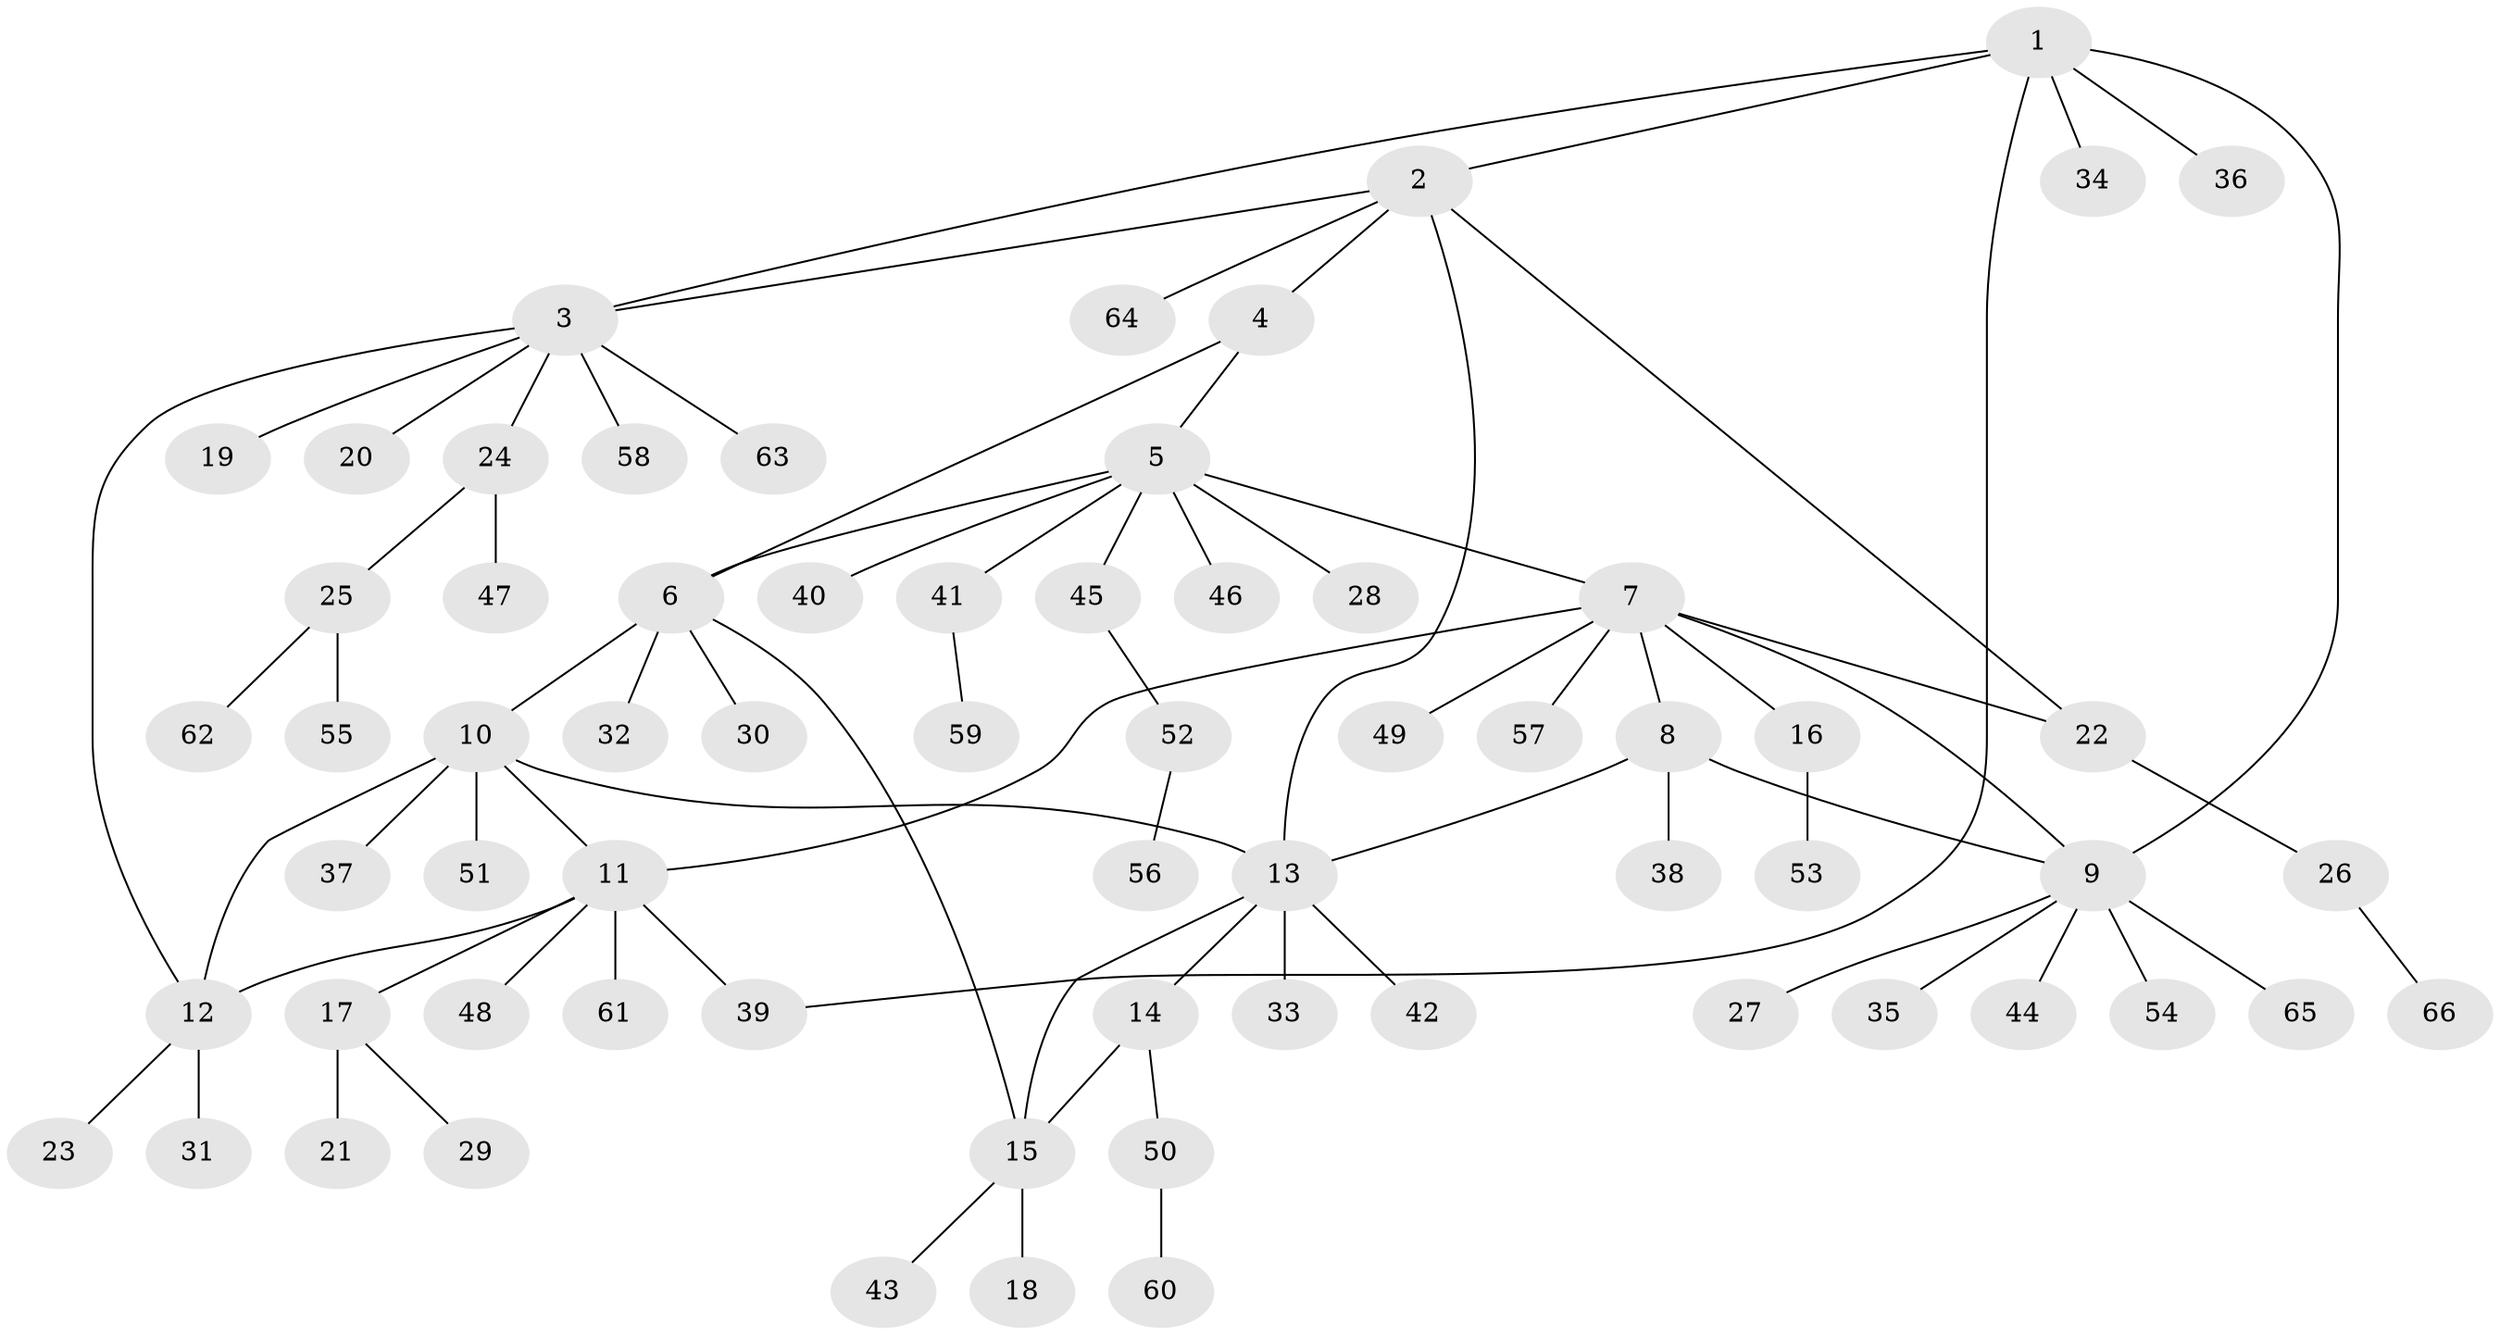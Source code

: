 // Generated by graph-tools (version 1.1) at 2025/26/03/09/25 03:26:48]
// undirected, 66 vertices, 78 edges
graph export_dot {
graph [start="1"]
  node [color=gray90,style=filled];
  1;
  2;
  3;
  4;
  5;
  6;
  7;
  8;
  9;
  10;
  11;
  12;
  13;
  14;
  15;
  16;
  17;
  18;
  19;
  20;
  21;
  22;
  23;
  24;
  25;
  26;
  27;
  28;
  29;
  30;
  31;
  32;
  33;
  34;
  35;
  36;
  37;
  38;
  39;
  40;
  41;
  42;
  43;
  44;
  45;
  46;
  47;
  48;
  49;
  50;
  51;
  52;
  53;
  54;
  55;
  56;
  57;
  58;
  59;
  60;
  61;
  62;
  63;
  64;
  65;
  66;
  1 -- 2;
  1 -- 3;
  1 -- 9;
  1 -- 34;
  1 -- 36;
  1 -- 39;
  2 -- 3;
  2 -- 4;
  2 -- 13;
  2 -- 22;
  2 -- 64;
  3 -- 12;
  3 -- 19;
  3 -- 20;
  3 -- 24;
  3 -- 58;
  3 -- 63;
  4 -- 5;
  4 -- 6;
  5 -- 6;
  5 -- 7;
  5 -- 28;
  5 -- 40;
  5 -- 41;
  5 -- 45;
  5 -- 46;
  6 -- 10;
  6 -- 15;
  6 -- 30;
  6 -- 32;
  7 -- 8;
  7 -- 9;
  7 -- 11;
  7 -- 16;
  7 -- 22;
  7 -- 49;
  7 -- 57;
  8 -- 9;
  8 -- 13;
  8 -- 38;
  9 -- 27;
  9 -- 35;
  9 -- 44;
  9 -- 54;
  9 -- 65;
  10 -- 11;
  10 -- 12;
  10 -- 13;
  10 -- 37;
  10 -- 51;
  11 -- 12;
  11 -- 17;
  11 -- 39;
  11 -- 48;
  11 -- 61;
  12 -- 23;
  12 -- 31;
  13 -- 14;
  13 -- 15;
  13 -- 33;
  13 -- 42;
  14 -- 15;
  14 -- 50;
  15 -- 18;
  15 -- 43;
  16 -- 53;
  17 -- 21;
  17 -- 29;
  22 -- 26;
  24 -- 25;
  24 -- 47;
  25 -- 55;
  25 -- 62;
  26 -- 66;
  41 -- 59;
  45 -- 52;
  50 -- 60;
  52 -- 56;
}
